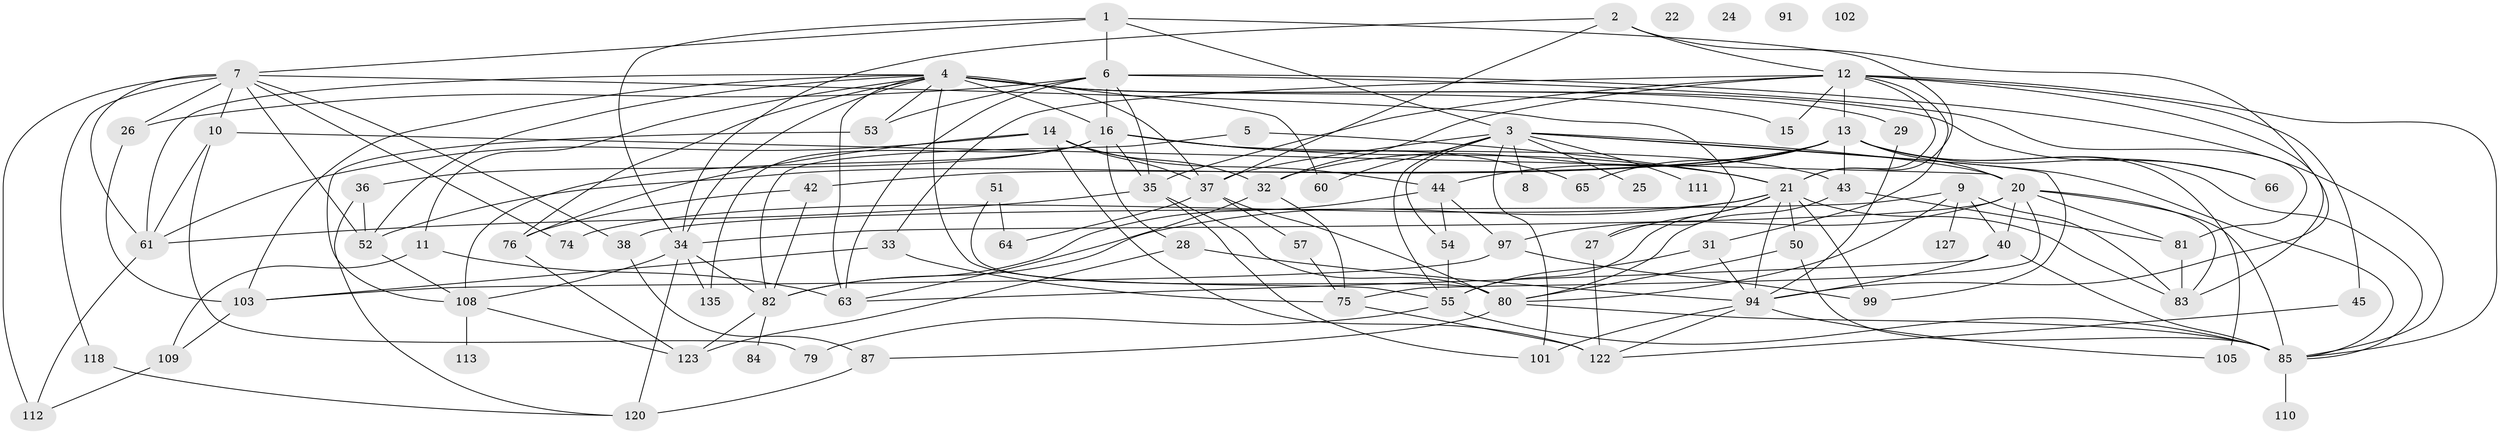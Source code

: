 // original degree distribution, {3: 0.21739130434782608, 5: 0.15942028985507245, 7: 0.043478260869565216, 8: 0.014492753623188406, 4: 0.10144927536231885, 1: 0.11594202898550725, 2: 0.2246376811594203, 0: 0.028985507246376812, 10: 0.014492753623188406, 6: 0.06521739130434782, 9: 0.014492753623188406}
// Generated by graph-tools (version 1.1) at 2025/16/03/04/25 18:16:25]
// undirected, 82 vertices, 177 edges
graph export_dot {
graph [start="1"]
  node [color=gray90,style=filled];
  1 [super="+47"];
  2 [super="+41+39"];
  3 [super="+86+56+30"];
  4 [super="+117+116"];
  5;
  6 [super="+98+70"];
  7 [super="+96"];
  8;
  9 [super="+114"];
  10 [super="+18"];
  11 [super="+17"];
  12 [super="+71"];
  13 [super="+73+23"];
  14 [super="+131"];
  15 [super="+19"];
  16 [super="+78"];
  20 [super="+128+106"];
  21 [super="+121"];
  22;
  24;
  25;
  26;
  27 [super="+69"];
  28 [super="+67"];
  29;
  31;
  32;
  33 [super="+46"];
  34 [super="+48+72"];
  35;
  36 [super="+49"];
  37 [super="+68"];
  38;
  40 [super="+58"];
  42;
  43 [super="+62"];
  44 [super="+95"];
  45;
  50;
  51;
  52;
  53 [super="+88"];
  54 [super="+104"];
  55 [super="+90"];
  57;
  60;
  61 [super="+100"];
  63;
  64;
  65;
  66;
  74;
  75;
  76;
  79 [super="+130"];
  80 [super="+136"];
  81;
  82 [super="+125"];
  83;
  84;
  85 [super="+119+93"];
  87;
  91;
  94;
  97;
  99;
  101;
  102;
  103 [super="+124"];
  105;
  108;
  109;
  110;
  111;
  112;
  113;
  118;
  120;
  122;
  123 [super="+126"];
  127;
  135;
  1 -- 21;
  1 -- 3;
  1 -- 34;
  1 -- 6;
  1 -- 7;
  2 -- 94;
  2 -- 37;
  2 -- 34;
  2 -- 12;
  3 -- 111;
  3 -- 20;
  3 -- 99;
  3 -- 54;
  3 -- 8;
  3 -- 60;
  3 -- 101;
  3 -- 85;
  3 -- 25;
  3 -- 55;
  3 -- 37;
  4 -- 76;
  4 -- 15;
  4 -- 66;
  4 -- 37 [weight=2];
  4 -- 60;
  4 -- 29;
  4 -- 63;
  4 -- 52;
  4 -- 53;
  4 -- 103;
  4 -- 55 [weight=2];
  4 -- 11;
  4 -- 61;
  4 -- 34;
  4 -- 16;
  5 -- 82;
  5 -- 21 [weight=2];
  6 -- 26;
  6 -- 35;
  6 -- 81;
  6 -- 63;
  6 -- 85;
  6 -- 53;
  6 -- 16;
  7 -- 10;
  7 -- 74;
  7 -- 118;
  7 -- 112;
  7 -- 52;
  7 -- 38;
  7 -- 26;
  7 -- 61;
  7 -- 27;
  9 -- 38;
  9 -- 80;
  9 -- 83;
  9 -- 127;
  9 -- 40;
  10 -- 20;
  10 -- 61;
  10 -- 79;
  11 -- 63;
  11 -- 109;
  12 -- 32;
  12 -- 33;
  12 -- 35;
  12 -- 45;
  12 -- 13;
  12 -- 15;
  12 -- 83;
  12 -- 21;
  12 -- 85;
  12 -- 31;
  13 -- 105 [weight=2];
  13 -- 43 [weight=3];
  13 -- 20 [weight=2];
  13 -- 44;
  13 -- 32;
  13 -- 65;
  13 -- 66;
  13 -- 42;
  13 -- 52;
  13 -- 85;
  14 -- 44;
  14 -- 76;
  14 -- 122;
  14 -- 32;
  14 -- 61;
  14 -- 37;
  16 -- 108;
  16 -- 65;
  16 -- 35;
  16 -- 36;
  16 -- 135;
  16 -- 43;
  16 -- 21;
  16 -- 28;
  20 -- 34;
  20 -- 85;
  20 -- 97;
  20 -- 81;
  20 -- 75;
  20 -- 83;
  20 -- 40;
  21 -- 99;
  21 -- 74;
  21 -- 50;
  21 -- 82;
  21 -- 83;
  21 -- 94;
  21 -- 55;
  21 -- 27;
  26 -- 103;
  27 -- 122;
  28 -- 94;
  28 -- 123;
  29 -- 94;
  31 -- 55;
  31 -- 94;
  32 -- 63;
  32 -- 75;
  33 -- 103;
  33 -- 75;
  34 -- 82;
  34 -- 120 [weight=2];
  34 -- 135;
  34 -- 108;
  35 -- 61;
  35 -- 101;
  35 -- 80;
  36 -- 120;
  36 -- 52;
  37 -- 64;
  37 -- 80;
  37 -- 57;
  38 -- 87;
  40 -- 63;
  40 -- 85;
  40 -- 94;
  42 -- 76;
  42 -- 82;
  43 -- 81;
  43 -- 80;
  44 -- 54;
  44 -- 82;
  44 -- 97;
  45 -- 122;
  50 -- 80;
  50 -- 85;
  51 -- 64;
  51 -- 80;
  52 -- 108;
  53 -- 108;
  54 -- 55;
  55 -- 85 [weight=2];
  55 -- 79;
  57 -- 75;
  61 -- 112;
  75 -- 122;
  76 -- 123;
  80 -- 87;
  80 -- 85;
  81 -- 83;
  82 -- 123;
  82 -- 84;
  85 -- 110;
  87 -- 120;
  94 -- 101;
  94 -- 105;
  94 -- 122;
  97 -- 99;
  97 -- 103;
  103 -- 109;
  108 -- 113;
  108 -- 123;
  109 -- 112;
  118 -- 120;
}
